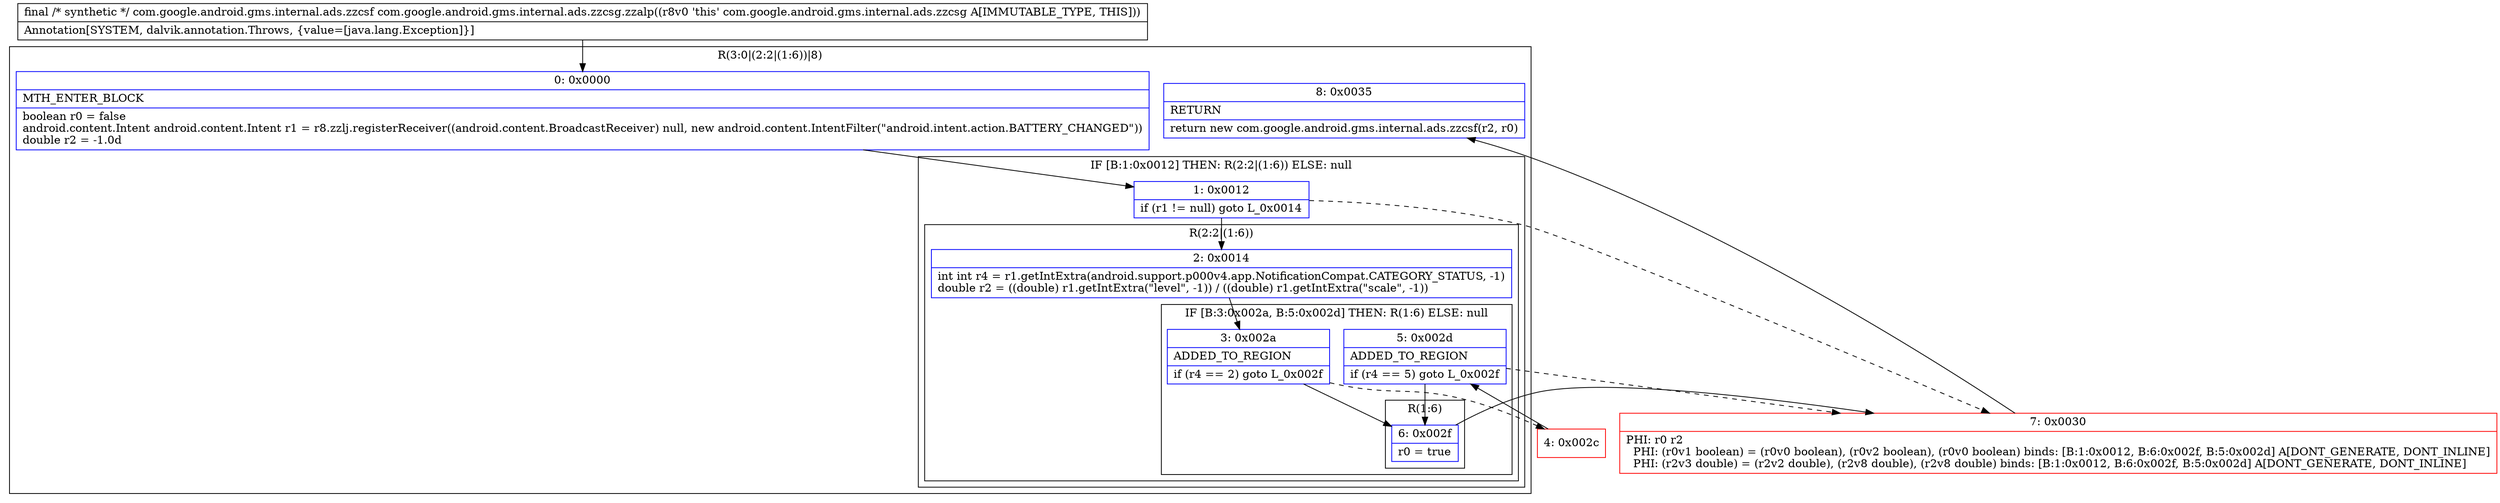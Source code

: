 digraph "CFG forcom.google.android.gms.internal.ads.zzcsg.zzalp()Lcom\/google\/android\/gms\/internal\/ads\/zzcsf;" {
subgraph cluster_Region_52031402 {
label = "R(3:0|(2:2|(1:6))|8)";
node [shape=record,color=blue];
Node_0 [shape=record,label="{0\:\ 0x0000|MTH_ENTER_BLOCK\l|boolean r0 = false\landroid.content.Intent android.content.Intent r1 = r8.zzlj.registerReceiver((android.content.BroadcastReceiver) null, new android.content.IntentFilter(\"android.intent.action.BATTERY_CHANGED\"))\ldouble r2 = \-1.0d\l}"];
subgraph cluster_IfRegion_1782901145 {
label = "IF [B:1:0x0012] THEN: R(2:2|(1:6)) ELSE: null";
node [shape=record,color=blue];
Node_1 [shape=record,label="{1\:\ 0x0012|if (r1 != null) goto L_0x0014\l}"];
subgraph cluster_Region_1601589122 {
label = "R(2:2|(1:6))";
node [shape=record,color=blue];
Node_2 [shape=record,label="{2\:\ 0x0014|int int r4 = r1.getIntExtra(android.support.p000v4.app.NotificationCompat.CATEGORY_STATUS, \-1)\ldouble r2 = ((double) r1.getIntExtra(\"level\", \-1)) \/ ((double) r1.getIntExtra(\"scale\", \-1))\l}"];
subgraph cluster_IfRegion_324968313 {
label = "IF [B:3:0x002a, B:5:0x002d] THEN: R(1:6) ELSE: null";
node [shape=record,color=blue];
Node_3 [shape=record,label="{3\:\ 0x002a|ADDED_TO_REGION\l|if (r4 == 2) goto L_0x002f\l}"];
Node_5 [shape=record,label="{5\:\ 0x002d|ADDED_TO_REGION\l|if (r4 == 5) goto L_0x002f\l}"];
subgraph cluster_Region_729431255 {
label = "R(1:6)";
node [shape=record,color=blue];
Node_6 [shape=record,label="{6\:\ 0x002f|r0 = true\l}"];
}
}
}
}
Node_8 [shape=record,label="{8\:\ 0x0035|RETURN\l|return new com.google.android.gms.internal.ads.zzcsf(r2, r0)\l}"];
}
Node_4 [shape=record,color=red,label="{4\:\ 0x002c}"];
Node_7 [shape=record,color=red,label="{7\:\ 0x0030|PHI: r0 r2 \l  PHI: (r0v1 boolean) = (r0v0 boolean), (r0v2 boolean), (r0v0 boolean) binds: [B:1:0x0012, B:6:0x002f, B:5:0x002d] A[DONT_GENERATE, DONT_INLINE]\l  PHI: (r2v3 double) = (r2v2 double), (r2v8 double), (r2v8 double) binds: [B:1:0x0012, B:6:0x002f, B:5:0x002d] A[DONT_GENERATE, DONT_INLINE]\l}"];
MethodNode[shape=record,label="{final \/* synthetic *\/ com.google.android.gms.internal.ads.zzcsf com.google.android.gms.internal.ads.zzcsg.zzalp((r8v0 'this' com.google.android.gms.internal.ads.zzcsg A[IMMUTABLE_TYPE, THIS]))  | Annotation[SYSTEM, dalvik.annotation.Throws, \{value=[java.lang.Exception]\}]\l}"];
MethodNode -> Node_0;
Node_0 -> Node_1;
Node_1 -> Node_2;
Node_1 -> Node_7[style=dashed];
Node_2 -> Node_3;
Node_3 -> Node_4[style=dashed];
Node_3 -> Node_6;
Node_5 -> Node_6;
Node_5 -> Node_7[style=dashed];
Node_6 -> Node_7;
Node_4 -> Node_5;
Node_7 -> Node_8;
}

